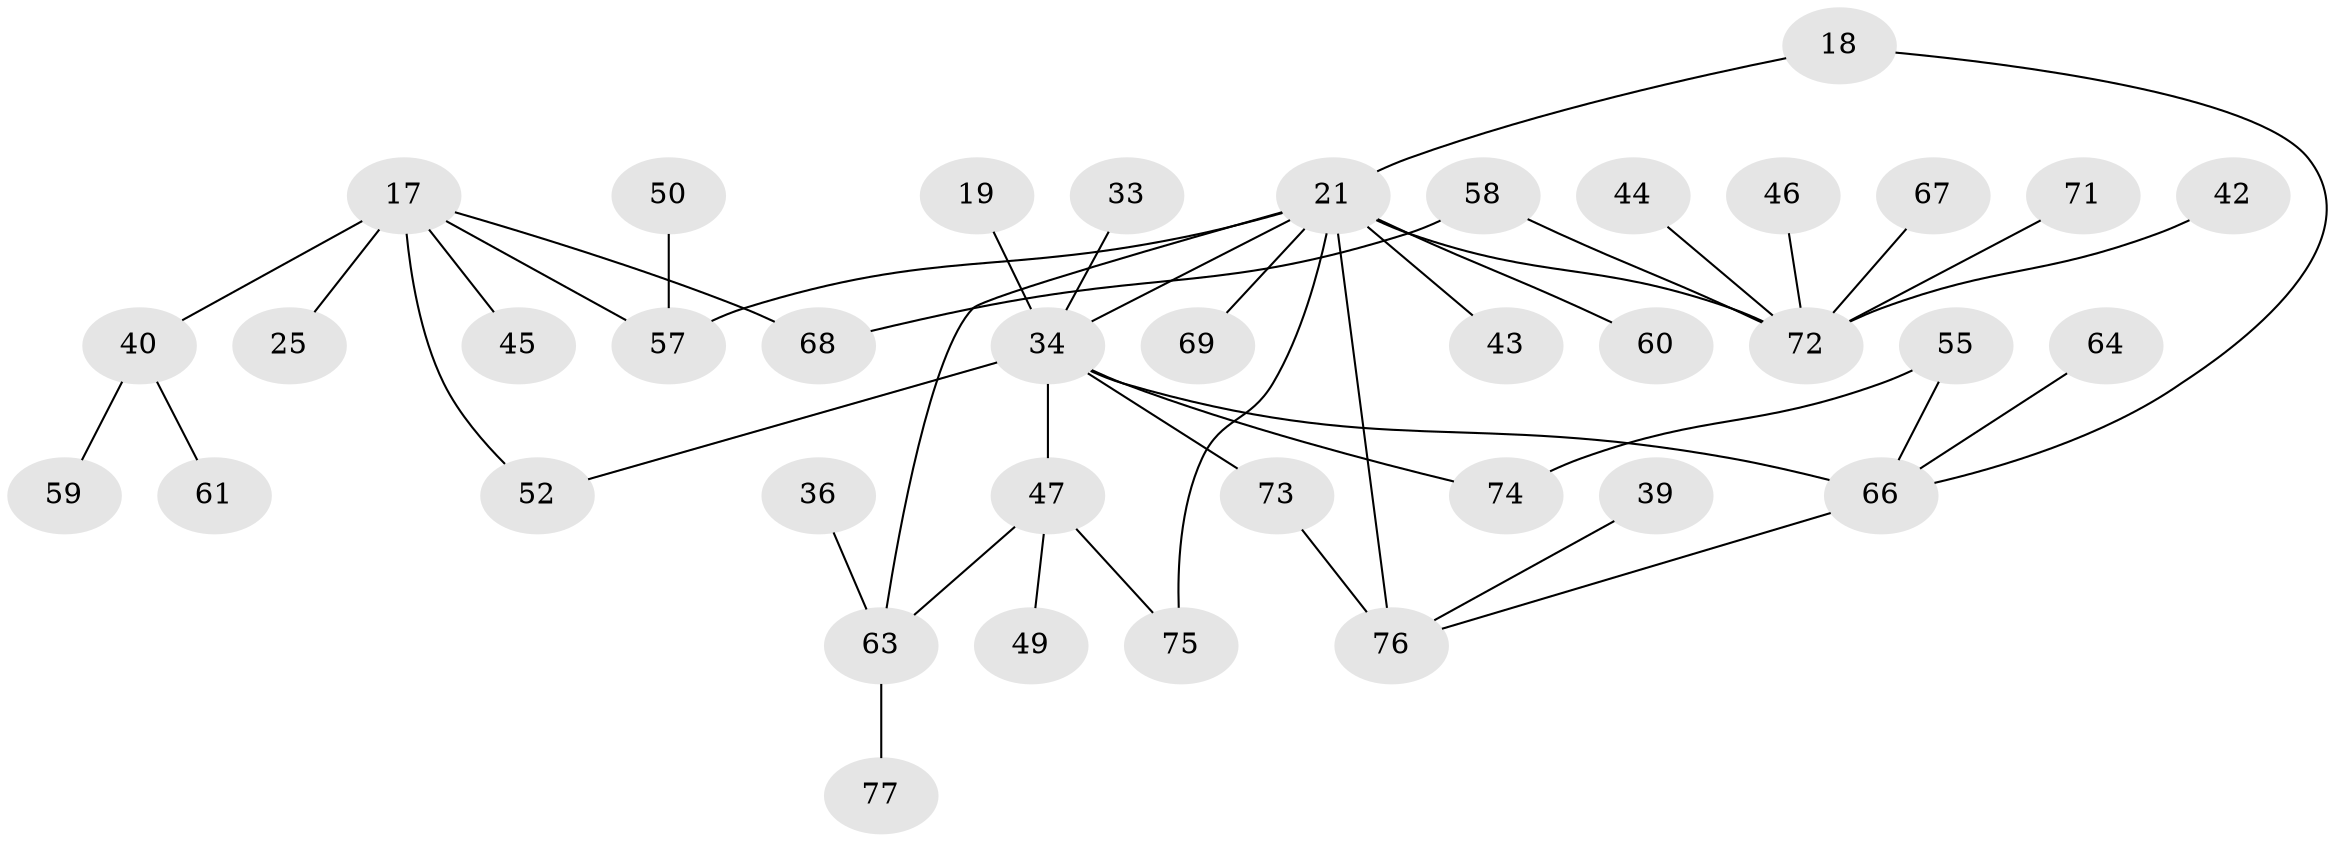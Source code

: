 // original degree distribution, {7: 0.03896103896103896, 4: 0.1038961038961039, 6: 0.025974025974025976, 3: 0.24675324675324675, 2: 0.24675324675324675, 1: 0.33766233766233766}
// Generated by graph-tools (version 1.1) at 2025/41/03/09/25 04:41:16]
// undirected, 38 vertices, 45 edges
graph export_dot {
graph [start="1"]
  node [color=gray90,style=filled];
  17;
  18;
  19;
  21 [super="+10+15+12"];
  25;
  33;
  34 [super="+7"];
  36;
  39;
  40 [super="+30"];
  42;
  43;
  44;
  45 [super="+28"];
  46;
  47;
  49;
  50;
  52 [super="+13"];
  55;
  57 [super="+2+16"];
  58;
  59;
  60;
  61;
  63 [super="+26"];
  64;
  66 [super="+51+65"];
  67;
  68;
  69;
  71;
  72 [super="+38+41+56+37"];
  73 [super="+54"];
  74;
  75;
  76 [super="+31+70"];
  77;
  17 -- 25;
  17 -- 68;
  17 -- 40 [weight=2];
  17 -- 52;
  17 -- 57;
  17 -- 45;
  18 -- 21;
  18 -- 66;
  19 -- 34;
  21 -- 43;
  21 -- 69;
  21 -- 75;
  21 -- 60;
  21 -- 34 [weight=3];
  21 -- 76 [weight=3];
  21 -- 63;
  21 -- 72 [weight=4];
  21 -- 57;
  33 -- 34;
  34 -- 47;
  34 -- 74;
  34 -- 52;
  34 -- 73;
  34 -- 66 [weight=2];
  36 -- 63;
  39 -- 76;
  40 -- 59;
  40 -- 61;
  42 -- 72;
  44 -- 72;
  46 -- 72;
  47 -- 49;
  47 -- 75;
  47 -- 63;
  50 -- 57;
  55 -- 74;
  55 -- 66;
  58 -- 68;
  58 -- 72;
  63 -- 77;
  64 -- 66;
  66 -- 76;
  67 -- 72;
  71 -- 72;
  73 -- 76;
}

